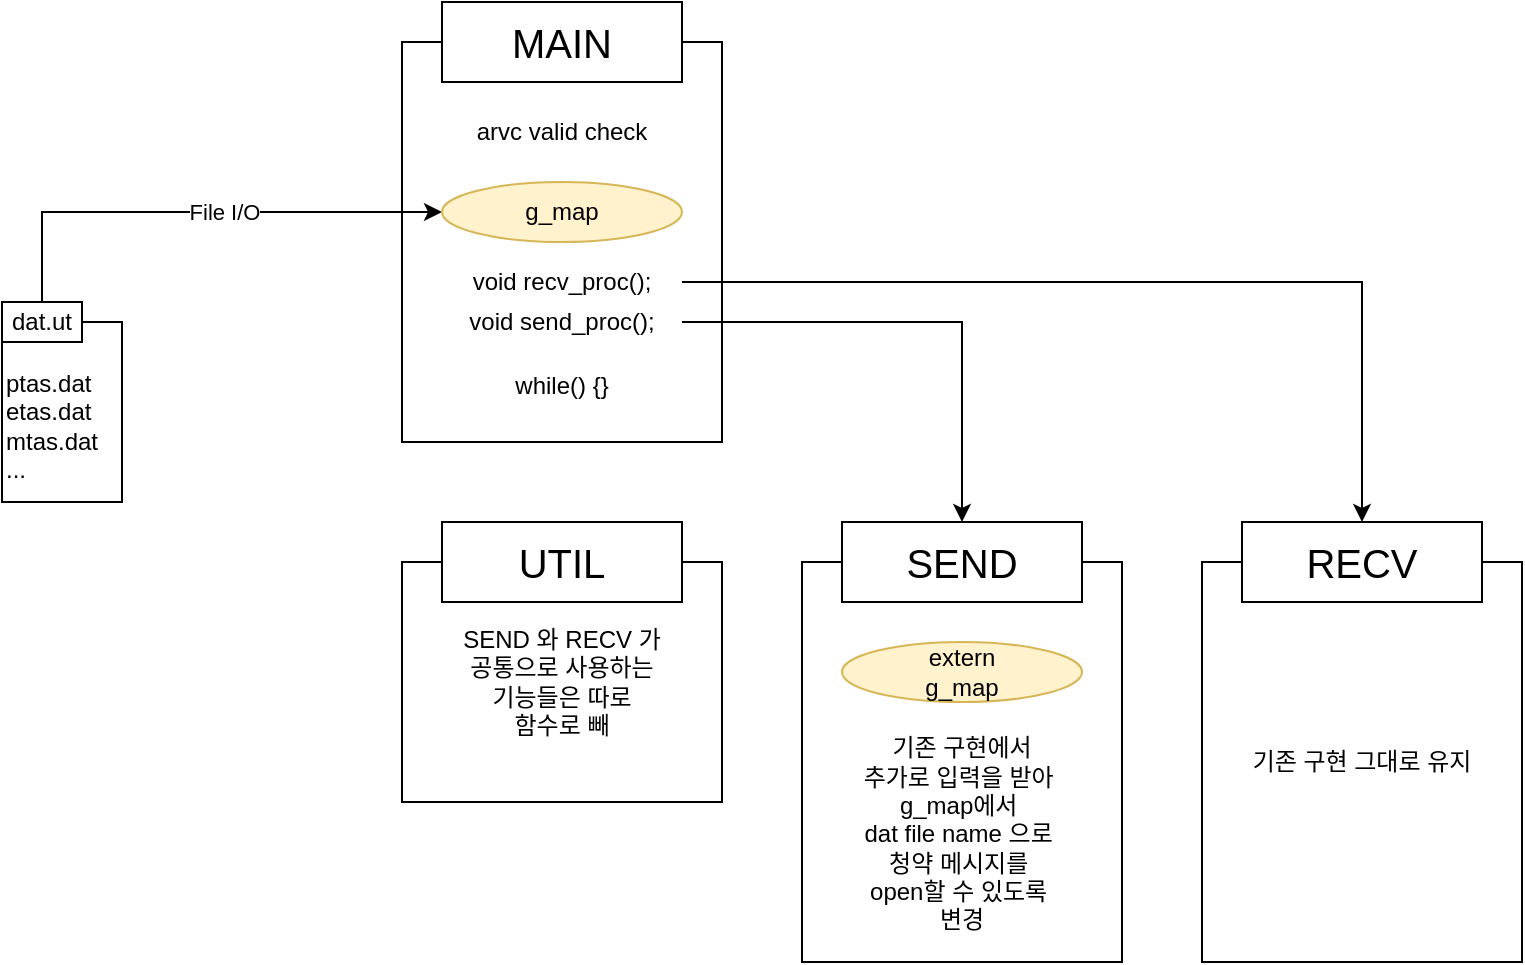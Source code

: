 <mxfile version="25.0.3" pages="2">
  <diagram name="UPSF" id="H_dfcsTCwug_mlnV_Yec">
    <mxGraphModel dx="1434" dy="738" grid="1" gridSize="10" guides="1" tooltips="1" connect="1" arrows="1" fold="1" page="1" pageScale="1" pageWidth="827" pageHeight="1169" math="0" shadow="0">
      <root>
        <mxCell id="0" />
        <mxCell id="1" parent="0" />
        <mxCell id="ue2cVXgYViolwll3Ryap-17" value="기존 구현 그대로 유지" style="rounded=0;whiteSpace=wrap;html=1;" vertex="1" parent="1">
          <mxGeometry x="640" y="320" width="160" height="200" as="geometry" />
        </mxCell>
        <mxCell id="ue2cVXgYViolwll3Ryap-16" value="&lt;div&gt;&lt;br&gt;&lt;/div&gt;&lt;div&gt;&lt;br&gt;&lt;/div&gt;&lt;div&gt;&lt;br&gt;&lt;/div&gt;&lt;div&gt;&lt;br&gt;&lt;/div&gt;&lt;div&gt;&lt;br&gt;&lt;/div&gt;기존 구현에서&lt;div&gt;추가로 입력을 받아&amp;nbsp;&lt;/div&gt;&lt;div&gt;g_map에서&amp;nbsp;&lt;/div&gt;&lt;div&gt;dat file name 으로&amp;nbsp;&lt;/div&gt;&lt;div&gt;청약 메시지를&amp;nbsp;&lt;/div&gt;&lt;div&gt;open할 수 있도록&amp;nbsp;&lt;/div&gt;&lt;div&gt;변경&lt;/div&gt;" style="rounded=0;whiteSpace=wrap;html=1;" vertex="1" parent="1">
          <mxGeometry x="440" y="320" width="160" height="200" as="geometry" />
        </mxCell>
        <mxCell id="ue2cVXgYViolwll3Ryap-10" value="&lt;div&gt;&lt;br&gt;&lt;/div&gt;&lt;div&gt;&lt;br&gt;&lt;/div&gt;&lt;div&gt;&lt;br&gt;&lt;/div&gt;&lt;div&gt;&lt;br&gt;&lt;/div&gt;&lt;div&gt;&lt;br&gt;&lt;/div&gt;&lt;div&gt;&lt;br&gt;&lt;/div&gt;&lt;div&gt;&lt;br&gt;&lt;/div&gt;&lt;div&gt;&lt;br&gt;&lt;/div&gt;&lt;div&gt;&lt;br&gt;&lt;/div&gt;&lt;div&gt;&lt;br&gt;&lt;/div&gt;&lt;div&gt;while() {}&lt;/div&gt;" style="rounded=0;whiteSpace=wrap;html=1;" vertex="1" parent="1">
          <mxGeometry x="240" y="60" width="160" height="200" as="geometry" />
        </mxCell>
        <mxCell id="ue2cVXgYViolwll3Ryap-7" value="&lt;div&gt;&lt;br&gt;&lt;/div&gt;ptas.dat&lt;div&gt;etas.dat&lt;/div&gt;&lt;div&gt;mtas.dat&lt;/div&gt;&lt;div&gt;...&lt;/div&gt;" style="rounded=0;whiteSpace=wrap;html=1;align=left;" vertex="1" parent="1">
          <mxGeometry x="40" y="200" width="60" height="90" as="geometry" />
        </mxCell>
        <mxCell id="ue2cVXgYViolwll3Ryap-1" value="&lt;span style=&quot;font-size: 20px;&quot;&gt;SEND&lt;/span&gt;" style="rounded=0;whiteSpace=wrap;html=1;" vertex="1" parent="1">
          <mxGeometry x="460" y="300" width="120" height="40" as="geometry" />
        </mxCell>
        <mxCell id="ue2cVXgYViolwll3Ryap-2" value="&lt;font style=&quot;font-size: 20px;&quot;&gt;MAIN&lt;/font&gt;" style="rounded=0;whiteSpace=wrap;html=1;" vertex="1" parent="1">
          <mxGeometry x="260" y="40" width="120" height="40" as="geometry" />
        </mxCell>
        <mxCell id="ue2cVXgYViolwll3Ryap-3" value="&lt;font style=&quot;font-size: 20px;&quot;&gt;RECV&lt;/font&gt;" style="rounded=0;whiteSpace=wrap;html=1;" vertex="1" parent="1">
          <mxGeometry x="660" y="300" width="120" height="40" as="geometry" />
        </mxCell>
        <mxCell id="ue2cVXgYViolwll3Ryap-8" value="File I/O" style="edgeStyle=orthogonalEdgeStyle;rounded=0;orthogonalLoop=1;jettySize=auto;html=1;exitX=0.5;exitY=0;exitDx=0;exitDy=0;entryX=0;entryY=0.5;entryDx=0;entryDy=0;" edge="1" parent="1" source="ue2cVXgYViolwll3Ryap-6" target="ue2cVXgYViolwll3Ryap-14">
          <mxGeometry x="0.111" relative="1" as="geometry">
            <mxPoint x="280" y="140" as="targetPoint" />
            <mxPoint as="offset" />
          </mxGeometry>
        </mxCell>
        <mxCell id="ue2cVXgYViolwll3Ryap-6" value="dat.ut" style="rounded=0;whiteSpace=wrap;html=1;" vertex="1" parent="1">
          <mxGeometry x="40" y="190" width="40" height="20" as="geometry" />
        </mxCell>
        <mxCell id="ue2cVXgYViolwll3Ryap-12" value="arvc valid check" style="text;html=1;align=center;verticalAlign=middle;whiteSpace=wrap;rounded=0;" vertex="1" parent="1">
          <mxGeometry x="260" y="90" width="120" height="30" as="geometry" />
        </mxCell>
        <mxCell id="ue2cVXgYViolwll3Ryap-14" value="g_map" style="ellipse;whiteSpace=wrap;html=1;fillColor=#fff2cc;strokeColor=#d6b656;" vertex="1" parent="1">
          <mxGeometry x="260" y="130" width="120" height="30" as="geometry" />
        </mxCell>
        <mxCell id="ue2cVXgYViolwll3Ryap-15" value="&lt;div&gt;extern&lt;/div&gt;g_map" style="ellipse;whiteSpace=wrap;html=1;fillColor=#fff2cc;strokeColor=#d6b656;" vertex="1" parent="1">
          <mxGeometry x="460" y="360" width="120" height="30" as="geometry" />
        </mxCell>
        <mxCell id="ue2cVXgYViolwll3Ryap-21" style="edgeStyle=orthogonalEdgeStyle;rounded=0;orthogonalLoop=1;jettySize=auto;html=1;exitX=1;exitY=0.5;exitDx=0;exitDy=0;entryX=0.5;entryY=0;entryDx=0;entryDy=0;" edge="1" parent="1" source="ue2cVXgYViolwll3Ryap-18" target="ue2cVXgYViolwll3Ryap-1">
          <mxGeometry relative="1" as="geometry" />
        </mxCell>
        <mxCell id="ue2cVXgYViolwll3Ryap-18" value="void send_proc();" style="text;html=1;align=center;verticalAlign=middle;whiteSpace=wrap;rounded=0;" vertex="1" parent="1">
          <mxGeometry x="260" y="190" width="120" height="20" as="geometry" />
        </mxCell>
        <mxCell id="ue2cVXgYViolwll3Ryap-20" style="edgeStyle=orthogonalEdgeStyle;rounded=0;orthogonalLoop=1;jettySize=auto;html=1;exitX=1;exitY=0.5;exitDx=0;exitDy=0;entryX=0.5;entryY=0;entryDx=0;entryDy=0;" edge="1" parent="1" source="ue2cVXgYViolwll3Ryap-19" target="ue2cVXgYViolwll3Ryap-3">
          <mxGeometry relative="1" as="geometry" />
        </mxCell>
        <mxCell id="ue2cVXgYViolwll3Ryap-19" value="void recv_proc();" style="text;html=1;align=center;verticalAlign=middle;whiteSpace=wrap;rounded=0;" vertex="1" parent="1">
          <mxGeometry x="260" y="170" width="120" height="20" as="geometry" />
        </mxCell>
        <mxCell id="ue2cVXgYViolwll3Ryap-22" value="SEND 와 RECV 가&lt;div&gt;공통으로 사용하는&lt;/div&gt;&lt;div&gt;기능들은 따로&lt;/div&gt;&lt;div&gt;함수로 빼&lt;/div&gt;" style="rounded=0;whiteSpace=wrap;html=1;" vertex="1" parent="1">
          <mxGeometry x="240" y="320" width="160" height="120" as="geometry" />
        </mxCell>
        <mxCell id="ue2cVXgYViolwll3Ryap-24" value="&lt;span style=&quot;font-size: 20px;&quot;&gt;UTIL&lt;/span&gt;" style="rounded=0;whiteSpace=wrap;html=1;" vertex="1" parent="1">
          <mxGeometry x="260" y="300" width="120" height="40" as="geometry" />
        </mxCell>
      </root>
    </mxGraphModel>
  </diagram>
  <diagram id="LiX3q3adArF_mDxqBYQM" name="MQ_SIM">
    <mxGraphModel dx="1434" dy="738" grid="1" gridSize="10" guides="1" tooltips="1" connect="1" arrows="1" fold="1" page="1" pageScale="1" pageWidth="827" pageHeight="1169" math="0" shadow="0">
      <root>
        <mxCell id="0" />
        <mxCell id="1" parent="0" />
        <mxCell id="HlduNKfHuNDw62D-EO7Y-5" style="edgeStyle=orthogonalEdgeStyle;rounded=0;orthogonalLoop=1;jettySize=auto;html=1;exitX=0.25;exitY=1;exitDx=0;exitDy=0;entryX=0.5;entryY=0;entryDx=0;entryDy=0;" edge="1" parent="1" source="HlduNKfHuNDw62D-EO7Y-1" target="HlduNKfHuNDw62D-EO7Y-2">
          <mxGeometry relative="1" as="geometry" />
        </mxCell>
        <mxCell id="HlduNKfHuNDw62D-EO7Y-6" style="edgeStyle=orthogonalEdgeStyle;rounded=0;orthogonalLoop=1;jettySize=auto;html=1;exitX=0.75;exitY=1;exitDx=0;exitDy=0;entryX=0.5;entryY=0;entryDx=0;entryDy=0;" edge="1" parent="1" source="HlduNKfHuNDw62D-EO7Y-1" target="HlduNKfHuNDw62D-EO7Y-3">
          <mxGeometry relative="1" as="geometry" />
        </mxCell>
        <mxCell id="HlduNKfHuNDw62D-EO7Y-1" value="main&lt;div&gt;ini 에서 청약 메시지 읽어 오는 부분 추가!&lt;/div&gt;&lt;div&gt;while로 살려&lt;/div&gt;" style="rounded=0;whiteSpace=wrap;html=1;" vertex="1" parent="1">
          <mxGeometry x="220" y="80" width="120" height="80" as="geometry" />
        </mxCell>
        <mxCell id="HlduNKfHuNDw62D-EO7Y-8" value="init" style="edgeStyle=orthogonalEdgeStyle;rounded=0;orthogonalLoop=1;jettySize=auto;html=1;exitX=0.5;exitY=1;exitDx=0;exitDy=0;entryX=0.5;entryY=0;entryDx=0;entryDy=0;" edge="1" parent="1" source="HlduNKfHuNDw62D-EO7Y-2" target="HlduNKfHuNDw62D-EO7Y-7">
          <mxGeometry relative="1" as="geometry" />
        </mxCell>
        <mxCell id="HlduNKfHuNDw62D-EO7Y-2" value="send(인자로 받은거 여기로 넘겨)" style="rounded=0;whiteSpace=wrap;html=1;" vertex="1" parent="1">
          <mxGeometry x="80" y="200" width="160" height="40" as="geometry" />
        </mxCell>
        <mxCell id="HlduNKfHuNDw62D-EO7Y-3" value="recv(인자로 받은거 여기로 다 넘겨)" style="rounded=0;whiteSpace=wrap;html=1;" vertex="1" parent="1">
          <mxGeometry x="320" y="200" width="160" height="40" as="geometry" />
        </mxCell>
        <mxCell id="HlduNKfHuNDw62D-EO7Y-7" value="&lt;div&gt;&lt;span style=&quot;background-color: initial;&quot;&gt;공통 로직은 따로 빼주고&lt;/span&gt;&lt;/div&gt;&lt;div&gt;&lt;span style=&quot;background-color: initial;&quot;&gt;여기서 각자 로직 수행?&lt;br&gt;while 문&lt;/span&gt;&lt;/div&gt;" style="rounded=0;whiteSpace=wrap;html=1;" vertex="1" parent="1">
          <mxGeometry x="80" y="280" width="160" height="60" as="geometry" />
        </mxCell>
        <mxCell id="HlduNKfHuNDw62D-EO7Y-9" value="청약 메시지 그때 그때 읽어..?" style="rounded=0;whiteSpace=wrap;html=1;" vertex="1" parent="1">
          <mxGeometry x="320" y="280" width="160" height="40" as="geometry" />
        </mxCell>
        <mxCell id="HlduNKfHuNDw62D-EO7Y-10" value="init" style="edgeStyle=orthogonalEdgeStyle;rounded=0;orthogonalLoop=1;jettySize=auto;html=1;exitX=0.5;exitY=1;exitDx=0;exitDy=0;entryX=0.5;entryY=0;entryDx=0;entryDy=0;" edge="1" parent="1" source="HlduNKfHuNDw62D-EO7Y-3" target="HlduNKfHuNDw62D-EO7Y-9">
          <mxGeometry relative="1" as="geometry" />
        </mxCell>
        <mxCell id="HlduNKfHuNDw62D-EO7Y-12" value="&lt;span style=&quot;&quot;&gt;1. 청약 메시지를 어떤식으로 받아 올 것인가?&lt;/span&gt;&lt;div style=&quot;&quot;&gt;&lt;span style=&quot;background-color: initial;&quot;&gt;2. 어떤식으로 고를것인가..?&amp;nbsp;&lt;/span&gt;&lt;/div&gt;" style="rounded=0;whiteSpace=wrap;html=1;align=left;" vertex="1" parent="1">
          <mxGeometry x="520" y="280" width="280" height="40" as="geometry" />
        </mxCell>
      </root>
    </mxGraphModel>
  </diagram>
</mxfile>
